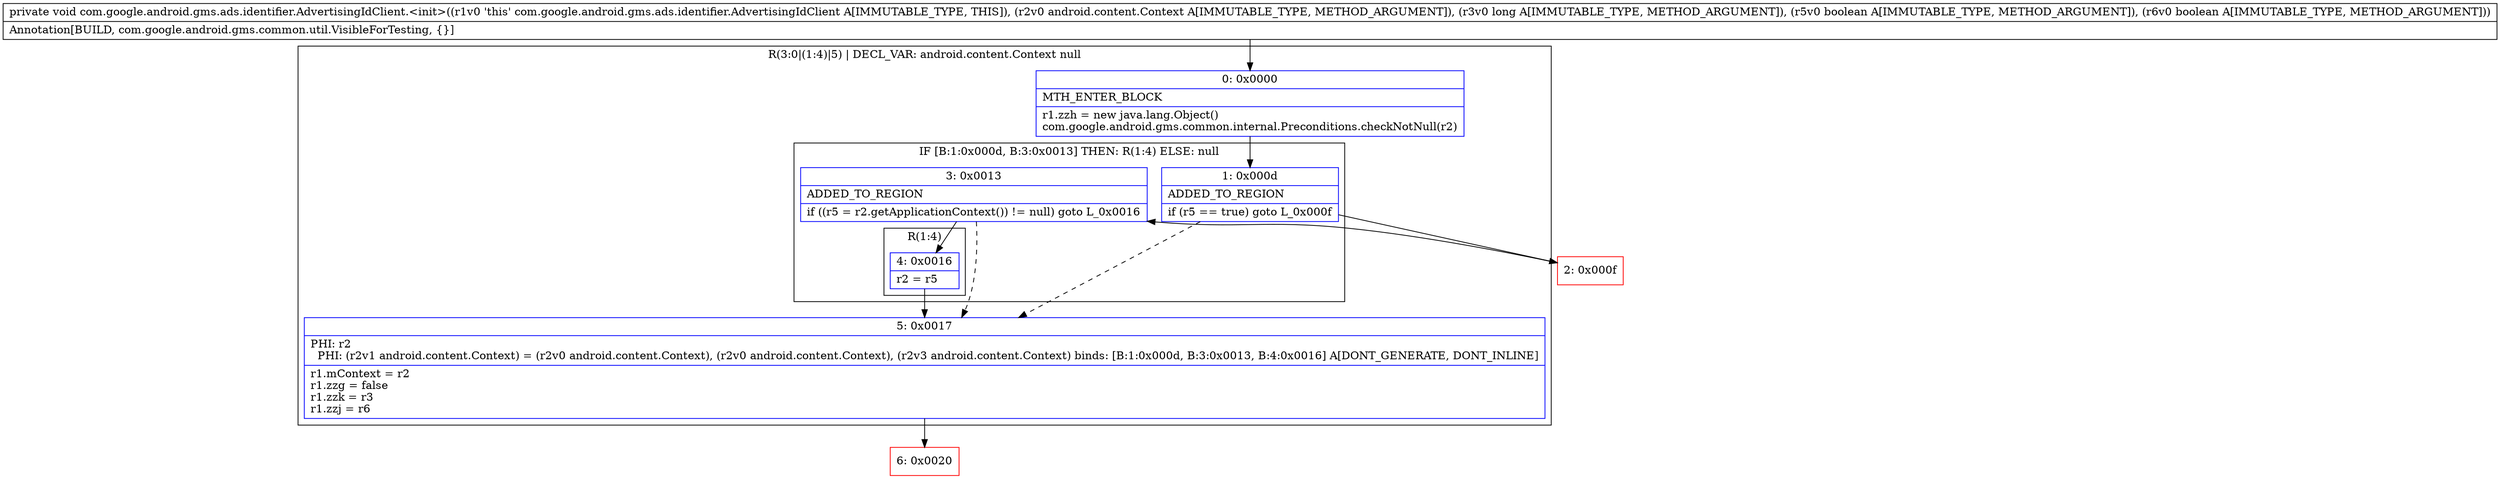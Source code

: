 digraph "CFG forcom.google.android.gms.ads.identifier.AdvertisingIdClient.\<init\>(Landroid\/content\/Context;JZZ)V" {
subgraph cluster_Region_530424082 {
label = "R(3:0|(1:4)|5) | DECL_VAR: android.content.Context null\l";
node [shape=record,color=blue];
Node_0 [shape=record,label="{0\:\ 0x0000|MTH_ENTER_BLOCK\l|r1.zzh = new java.lang.Object()\lcom.google.android.gms.common.internal.Preconditions.checkNotNull(r2)\l}"];
subgraph cluster_IfRegion_1424243171 {
label = "IF [B:1:0x000d, B:3:0x0013] THEN: R(1:4) ELSE: null";
node [shape=record,color=blue];
Node_1 [shape=record,label="{1\:\ 0x000d|ADDED_TO_REGION\l|if (r5 == true) goto L_0x000f\l}"];
Node_3 [shape=record,label="{3\:\ 0x0013|ADDED_TO_REGION\l|if ((r5 = r2.getApplicationContext()) != null) goto L_0x0016\l}"];
subgraph cluster_Region_1263434910 {
label = "R(1:4)";
node [shape=record,color=blue];
Node_4 [shape=record,label="{4\:\ 0x0016|r2 = r5\l}"];
}
}
Node_5 [shape=record,label="{5\:\ 0x0017|PHI: r2 \l  PHI: (r2v1 android.content.Context) = (r2v0 android.content.Context), (r2v0 android.content.Context), (r2v3 android.content.Context) binds: [B:1:0x000d, B:3:0x0013, B:4:0x0016] A[DONT_GENERATE, DONT_INLINE]\l|r1.mContext = r2\lr1.zzg = false\lr1.zzk = r3\lr1.zzj = r6\l}"];
}
Node_2 [shape=record,color=red,label="{2\:\ 0x000f}"];
Node_6 [shape=record,color=red,label="{6\:\ 0x0020}"];
MethodNode[shape=record,label="{private void com.google.android.gms.ads.identifier.AdvertisingIdClient.\<init\>((r1v0 'this' com.google.android.gms.ads.identifier.AdvertisingIdClient A[IMMUTABLE_TYPE, THIS]), (r2v0 android.content.Context A[IMMUTABLE_TYPE, METHOD_ARGUMENT]), (r3v0 long A[IMMUTABLE_TYPE, METHOD_ARGUMENT]), (r5v0 boolean A[IMMUTABLE_TYPE, METHOD_ARGUMENT]), (r6v0 boolean A[IMMUTABLE_TYPE, METHOD_ARGUMENT]))  | Annotation[BUILD, com.google.android.gms.common.util.VisibleForTesting, \{\}]\l}"];
MethodNode -> Node_0;
Node_0 -> Node_1;
Node_1 -> Node_2;
Node_1 -> Node_5[style=dashed];
Node_3 -> Node_4;
Node_3 -> Node_5[style=dashed];
Node_4 -> Node_5;
Node_5 -> Node_6;
Node_2 -> Node_3;
}

